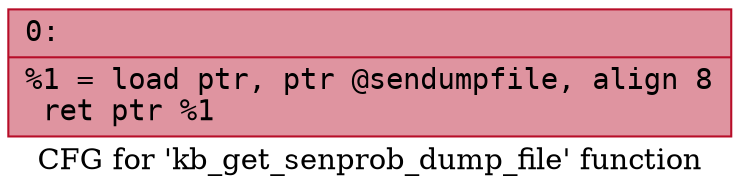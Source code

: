 digraph "CFG for 'kb_get_senprob_dump_file' function" {
	label="CFG for 'kb_get_senprob_dump_file' function";

	Node0x600002a8caf0 [shape=record,color="#b70d28ff", style=filled, fillcolor="#b70d2870" fontname="Courier",label="{0:\l|  %1 = load ptr, ptr @sendumpfile, align 8\l  ret ptr %1\l}"];
}
